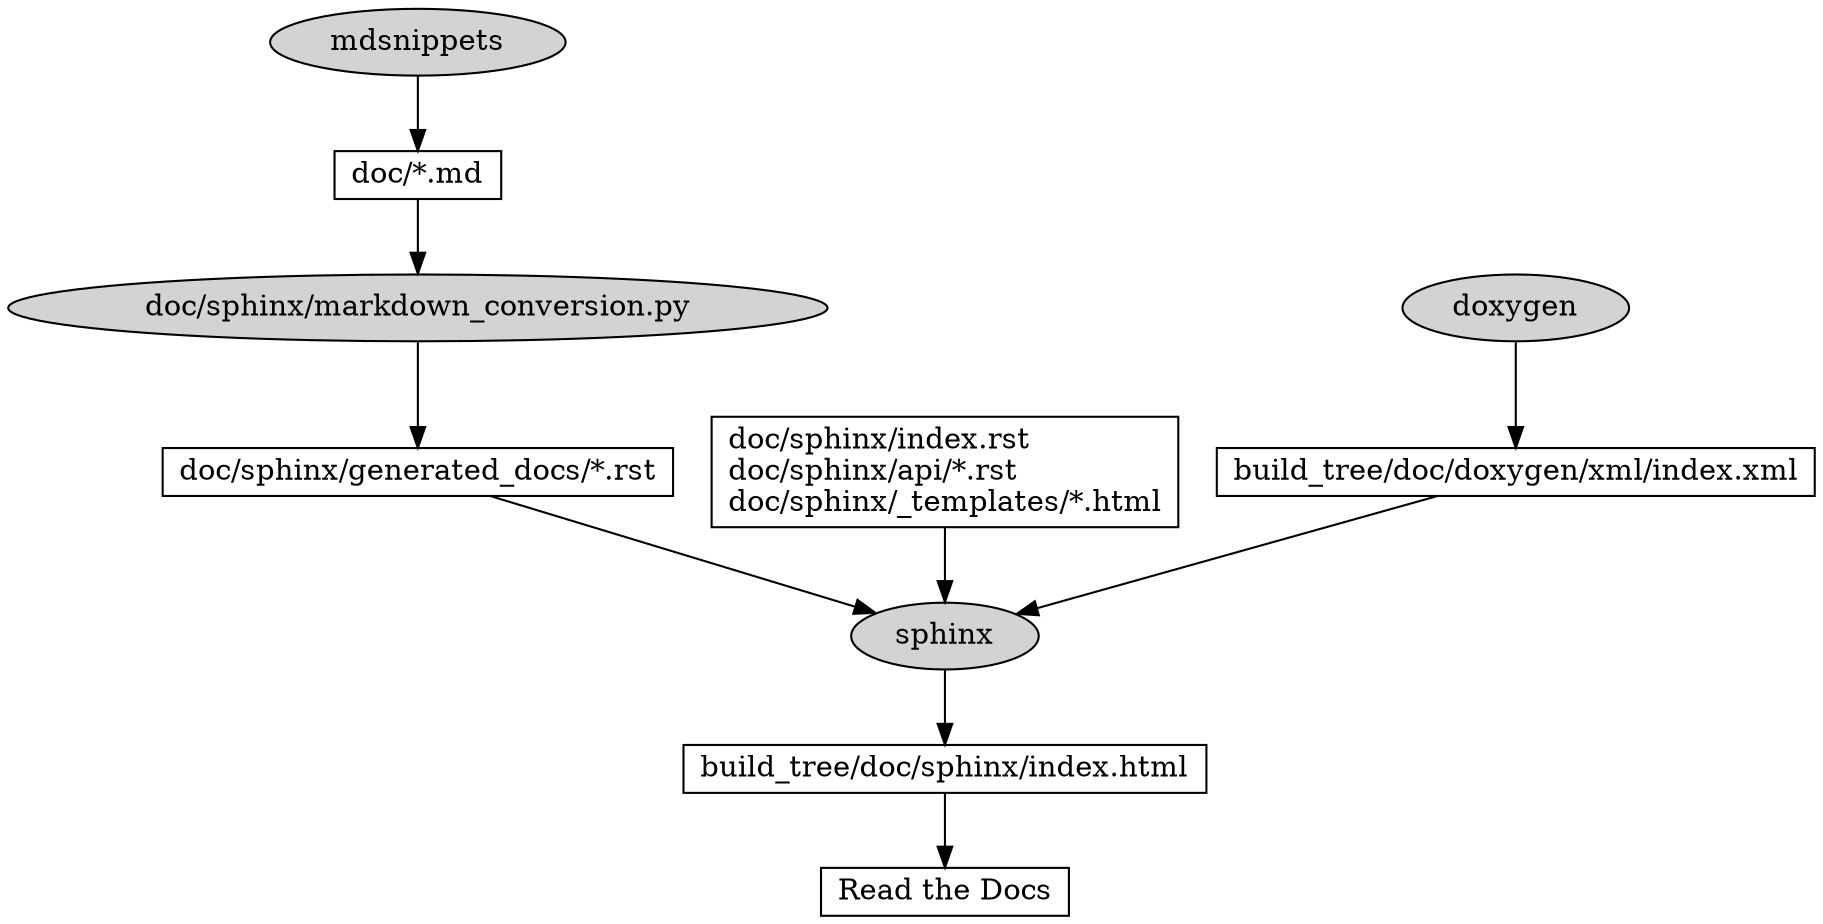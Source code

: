 digraph doxygen_flow {
    rankdir = "TB"
    node [fontsize = 14, shape = box, height = 0.25]
    edge [fontsize = 14]

    "mdsnippets" [shape = oval, fillcolor = lightgray, style = filled]
    "doxygen" [shape = oval, fillcolor = lightgray, style = filled]
    "sphinx" [shape = oval, fillcolor = lightgray, style = filled]

    "source_rst" [label = "doc/sphinx/index.rst\ldoc/sphinx/api/*.rst\ldoc/sphinx/_templates/*.html"]
    "source_rst" -> "sphinx"

    "docs_md" [label = "doc/*.md"]
    "mdsnippets" -> "docs_md"
    "markdown_conversion_py" [label = "doc/sphinx/markdown_conversion.py", shape = oval, fillcolor = lightgray, style = filled]
    "generated_rst" [label = "doc/sphinx/generated_docs/*.rst"]
    "docs_md" -> "markdown_conversion_py" -> "generated_rst"
    "generated_rst" -> "sphinx"

    "index.xml" [label = "build_tree/doc/doxygen/xml/index.xml"]
    "doxygen" -> "index.xml"
    "index.xml" -> "sphinx"

    "sphinx_output" [label = "build_tree/doc/sphinx/index.html"]
    "sphinx" -> "sphinx_output"

    "read_the_docs" [label = "Read the Docs"]
    "sphinx_output" -> "read_the_docs"
}

